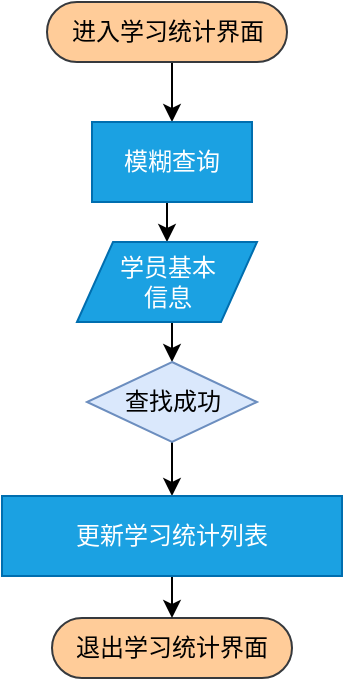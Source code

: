 <mxfile version="21.5.2" type="github">
  <diagram name="第 1 页" id="XhXCg2Ok07YFrrj1PNat">
    <mxGraphModel dx="794" dy="477" grid="0" gridSize="10" guides="1" tooltips="1" connect="1" arrows="1" fold="1" page="1" pageScale="1" pageWidth="827" pageHeight="1169" math="0" shadow="0">
      <root>
        <mxCell id="0" />
        <mxCell id="1" parent="0" />
        <mxCell id="_7LHMn7Qy-vGmnw-7lLM-3" style="edgeStyle=orthogonalEdgeStyle;rounded=0;orthogonalLoop=1;jettySize=auto;html=1;exitX=0.5;exitY=0.5;exitDx=0;exitDy=15;exitPerimeter=0;entryX=0.5;entryY=0;entryDx=0;entryDy=0;" edge="1" parent="1" source="_7LHMn7Qy-vGmnw-7lLM-4" target="_7LHMn7Qy-vGmnw-7lLM-11">
          <mxGeometry relative="1" as="geometry" />
        </mxCell>
        <mxCell id="_7LHMn7Qy-vGmnw-7lLM-4" value="进入学习统计界面" style="html=1;dashed=0;whiteSpace=wrap;shape=mxgraph.dfd.start;fillColor=#ffcc99;strokeColor=#36393d;" vertex="1" parent="1">
          <mxGeometry x="277.5" y="140" width="120" height="30" as="geometry" />
        </mxCell>
        <mxCell id="_7LHMn7Qy-vGmnw-7lLM-7" value="退出学习统计界面" style="html=1;dashed=0;whiteSpace=wrap;shape=mxgraph.dfd.start;fillColor=#ffcc99;strokeColor=#36393d;" vertex="1" parent="1">
          <mxGeometry x="280" y="448" width="120" height="30" as="geometry" />
        </mxCell>
        <mxCell id="_7LHMn7Qy-vGmnw-7lLM-31" style="edgeStyle=orthogonalEdgeStyle;rounded=0;orthogonalLoop=1;jettySize=auto;html=1;exitX=0.5;exitY=1;exitDx=0;exitDy=0;entryX=0.5;entryY=0;entryDx=0;entryDy=0;" edge="1" parent="1" source="_7LHMn7Qy-vGmnw-7lLM-11" target="_7LHMn7Qy-vGmnw-7lLM-17">
          <mxGeometry relative="1" as="geometry" />
        </mxCell>
        <mxCell id="_7LHMn7Qy-vGmnw-7lLM-11" value="模糊查询" style="html=1;dashed=0;whiteSpace=wrap;fillColor=#1ba1e2;fontColor=#ffffff;strokeColor=#006EAF;" vertex="1" parent="1">
          <mxGeometry x="300" y="200" width="80" height="40" as="geometry" />
        </mxCell>
        <mxCell id="_7LHMn7Qy-vGmnw-7lLM-16" style="edgeStyle=orthogonalEdgeStyle;rounded=0;orthogonalLoop=1;jettySize=auto;html=1;exitX=0.5;exitY=1;exitDx=0;exitDy=0;entryX=0.5;entryY=0;entryDx=0;entryDy=0;" edge="1" parent="1" source="_7LHMn7Qy-vGmnw-7lLM-17" target="_7LHMn7Qy-vGmnw-7lLM-25">
          <mxGeometry relative="1" as="geometry" />
        </mxCell>
        <mxCell id="_7LHMn7Qy-vGmnw-7lLM-17" value="学员基本&lt;br&gt;信息" style="shape=parallelogram;perimeter=parallelogramPerimeter;whiteSpace=wrap;html=1;dashed=0;fillColor=#1ba1e2;fontColor=#ffffff;strokeColor=#006EAF;" vertex="1" parent="1">
          <mxGeometry x="292.5" y="260" width="90" height="40" as="geometry" />
        </mxCell>
        <mxCell id="_7LHMn7Qy-vGmnw-7lLM-24" style="edgeStyle=orthogonalEdgeStyle;rounded=0;orthogonalLoop=1;jettySize=auto;html=1;exitX=0.5;exitY=1;exitDx=0;exitDy=0;entryX=0.5;entryY=0;entryDx=0;entryDy=0;" edge="1" parent="1" source="_7LHMn7Qy-vGmnw-7lLM-25" target="_7LHMn7Qy-vGmnw-7lLM-28">
          <mxGeometry relative="1" as="geometry" />
        </mxCell>
        <mxCell id="_7LHMn7Qy-vGmnw-7lLM-25" value="查找成功" style="shape=rhombus;html=1;dashed=0;whiteSpace=wrap;perimeter=rhombusPerimeter;fillColor=#dae8fc;strokeColor=#6c8ebf;" vertex="1" parent="1">
          <mxGeometry x="297.5" y="320" width="85" height="40" as="geometry" />
        </mxCell>
        <mxCell id="_7LHMn7Qy-vGmnw-7lLM-27" style="edgeStyle=orthogonalEdgeStyle;rounded=0;orthogonalLoop=1;jettySize=auto;html=1;exitX=0.5;exitY=1;exitDx=0;exitDy=0;" edge="1" parent="1" source="_7LHMn7Qy-vGmnw-7lLM-28" target="_7LHMn7Qy-vGmnw-7lLM-7">
          <mxGeometry relative="1" as="geometry" />
        </mxCell>
        <mxCell id="_7LHMn7Qy-vGmnw-7lLM-28" value="更新学习统计列表" style="html=1;dashed=0;whiteSpace=wrap;fillColor=#1ba1e2;fontColor=#ffffff;strokeColor=#006EAF;" vertex="1" parent="1">
          <mxGeometry x="255" y="387" width="170" height="40" as="geometry" />
        </mxCell>
        <mxCell id="_7LHMn7Qy-vGmnw-7lLM-29" style="edgeStyle=orthogonalEdgeStyle;rounded=0;orthogonalLoop=1;jettySize=auto;html=1;exitX=0.5;exitY=0.5;exitDx=0;exitDy=15;exitPerimeter=0;" edge="1" parent="1" source="_7LHMn7Qy-vGmnw-7lLM-7" target="_7LHMn7Qy-vGmnw-7lLM-7">
          <mxGeometry relative="1" as="geometry" />
        </mxCell>
      </root>
    </mxGraphModel>
  </diagram>
</mxfile>
